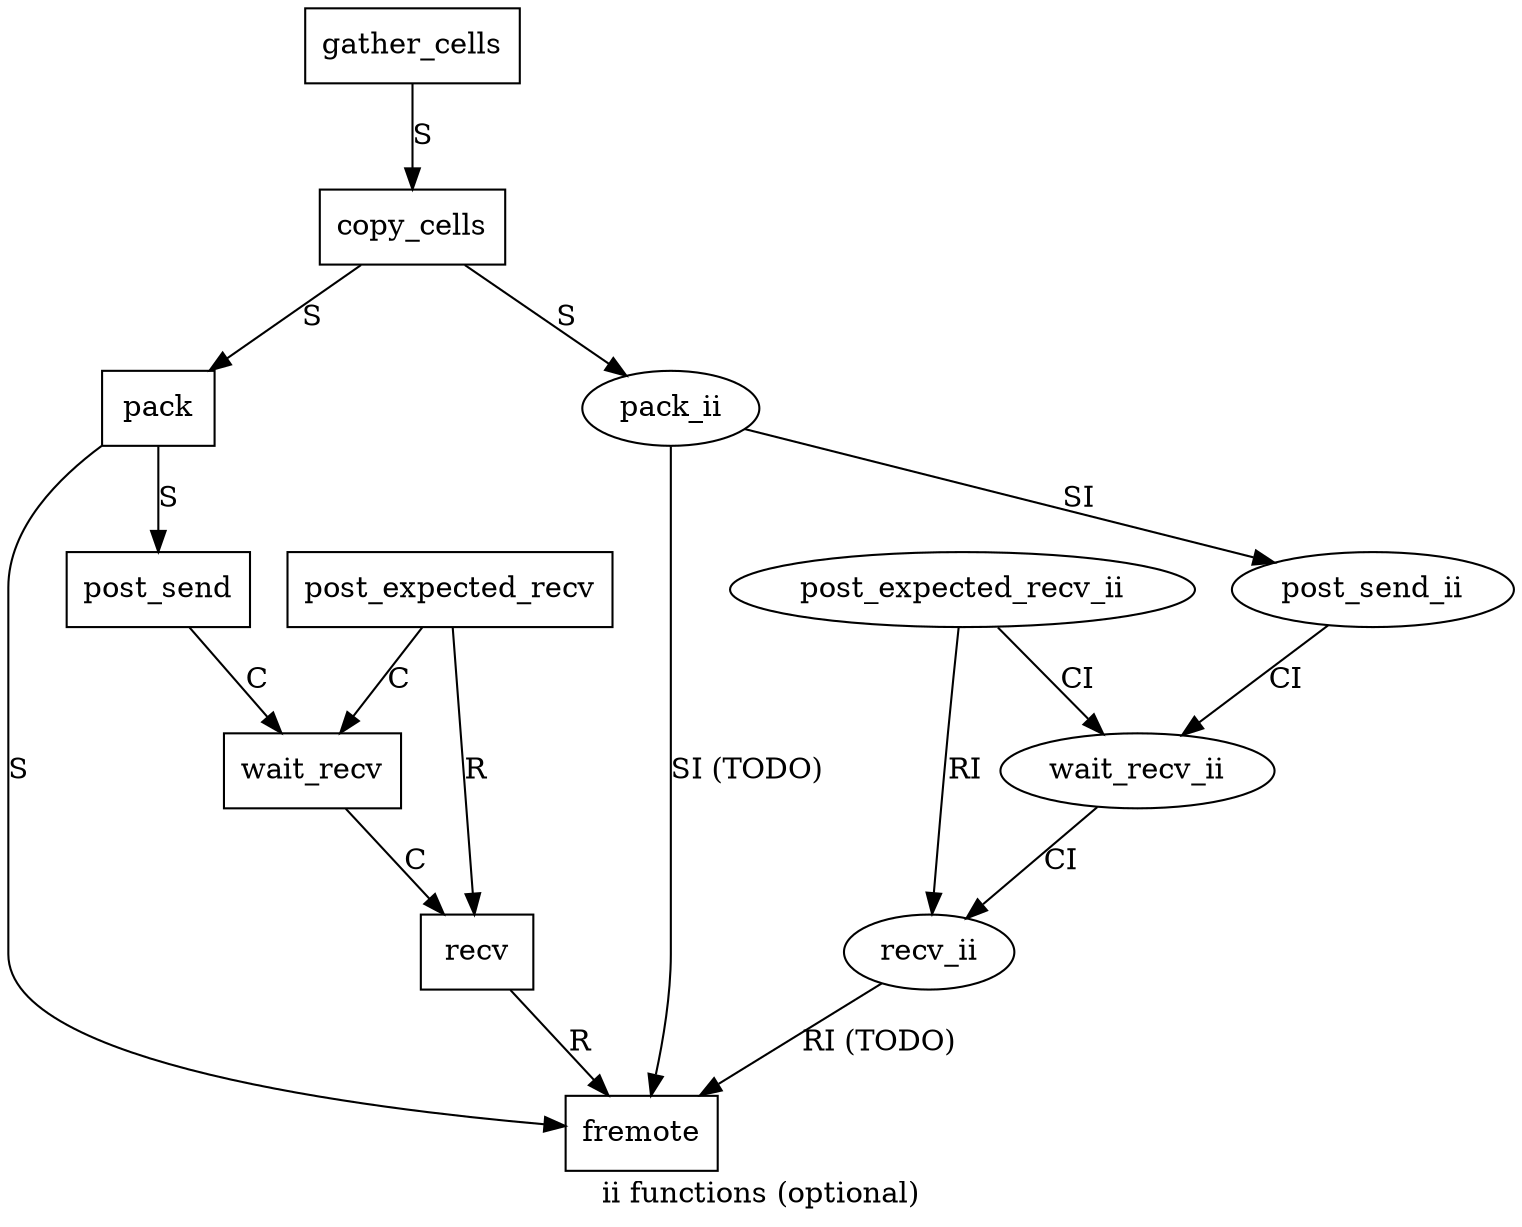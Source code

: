 digraph {
	{
		node [shape=box] 
		gather_cells->copy_cells->pack->post_send [label="S"];
		post_send->wait_recv->recv [label="C"];
		recv->fremote [label="R"];
		pack->fremote [label="S"];
		post_expected_recv->wait_recv [label="C"];
		post_expected_recv->recv [label="R"];
	}
	label="ii functions (optional)"
	copy_cells->pack_ii [label="S"];
	pack_ii->post_send_ii [label="SI"];
	recv_ii->fremote [label="RI (TODO)"];
	pack_ii->fremote [label="SI (TODO)"];
	post_expected_recv_ii->wait_recv_ii->recv_ii [label="CI"];
	post_expected_recv_ii->recv_ii [label="RI"];
	post_send_ii->wait_recv_ii [label="CI"];
	
	{rank=same; pack; pack_ii;}
	{rank=same; post_send; post_send_ii;}
	{rank=same; wait_recv; wait_recv_ii;}
	{rank=same; recv; recv_ii;}
	{rank=same; post_expected_recv; post_expected_recv_ii;}
}